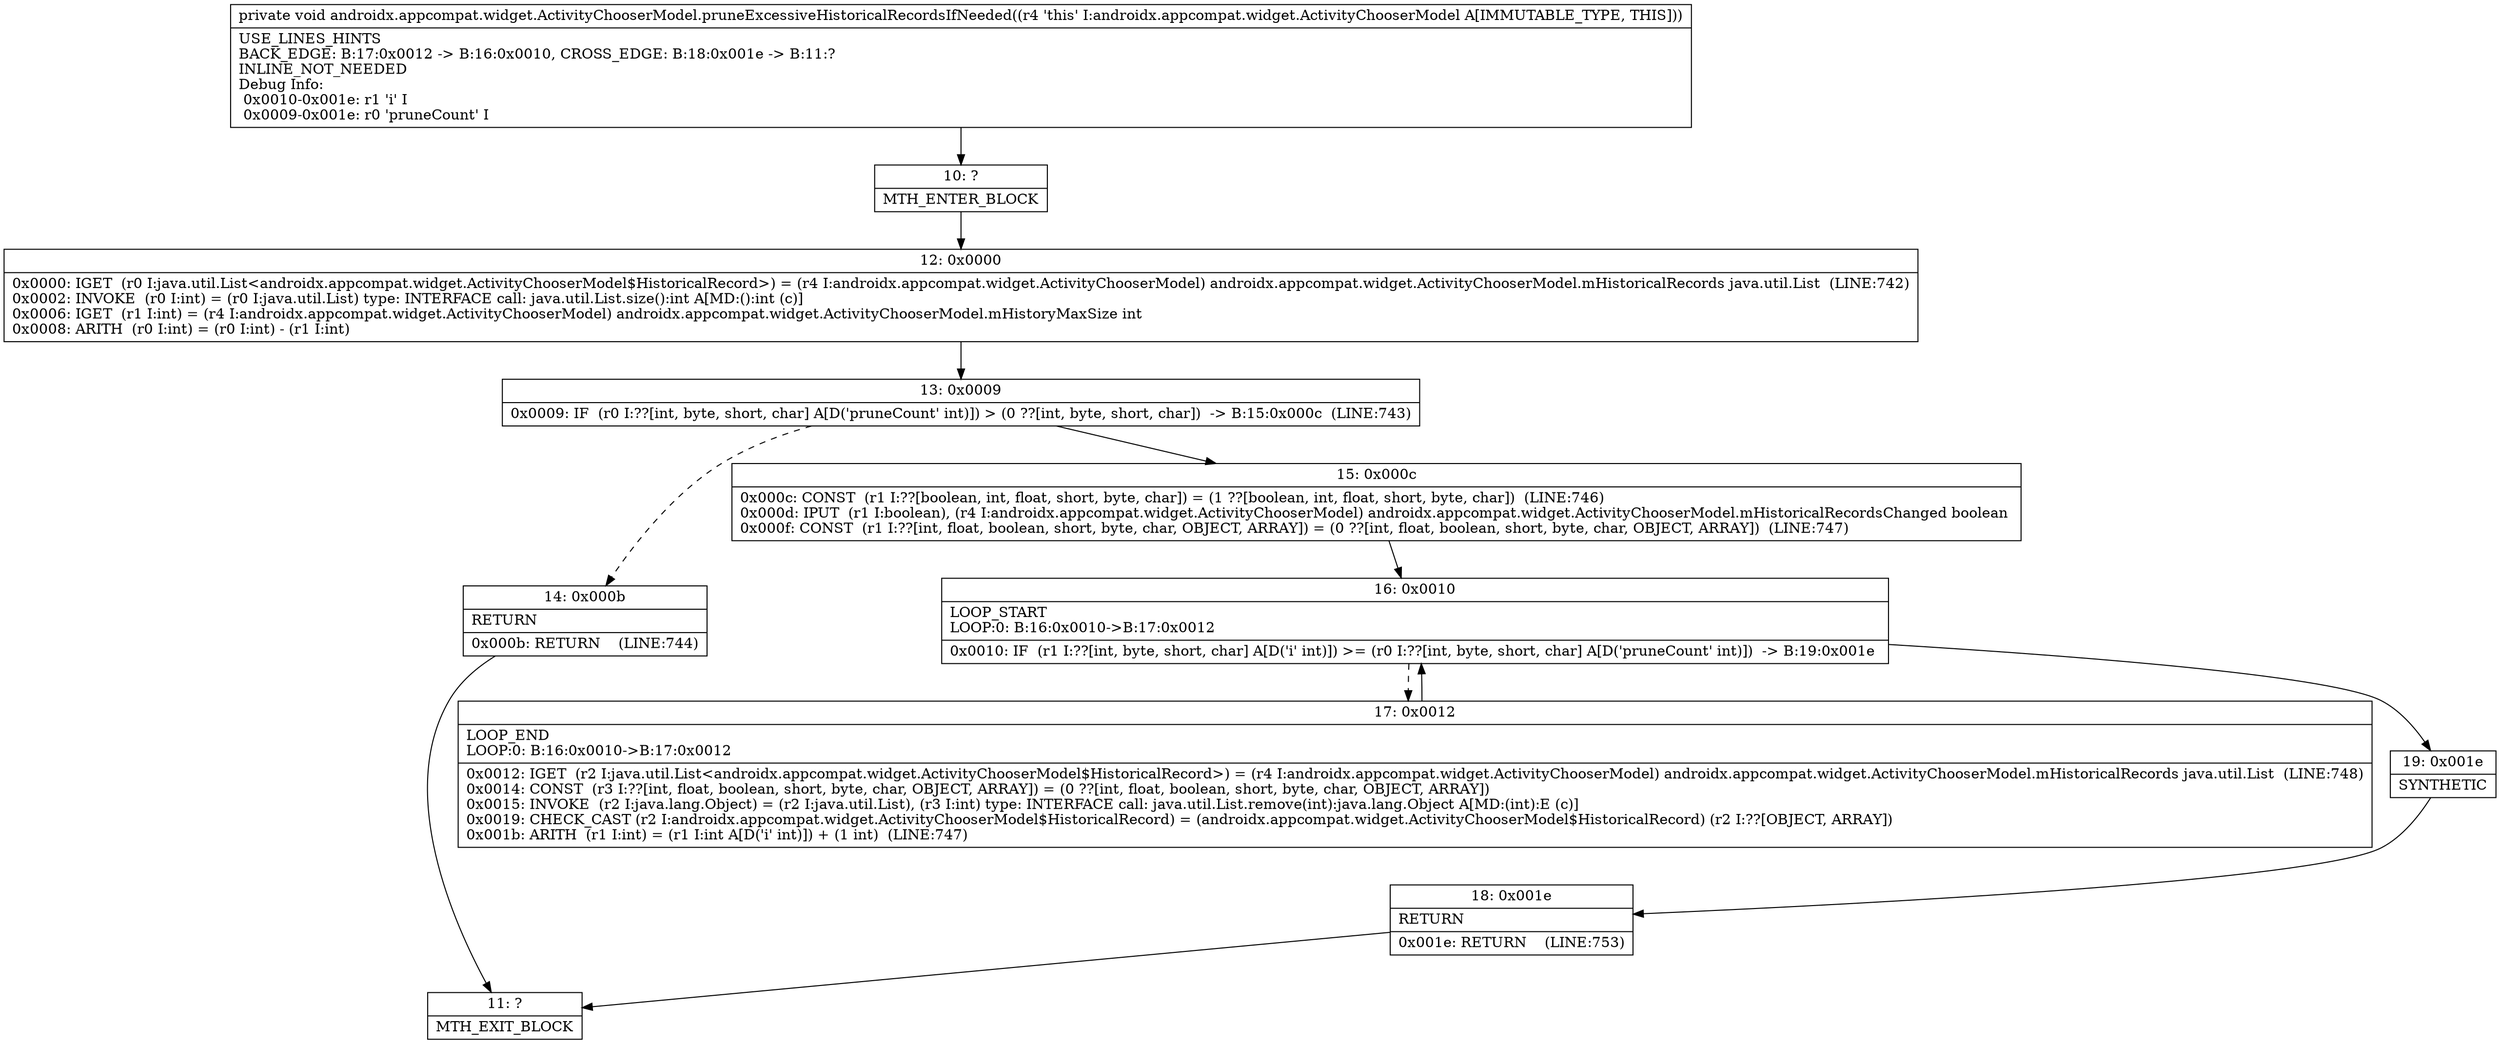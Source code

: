 digraph "CFG forandroidx.appcompat.widget.ActivityChooserModel.pruneExcessiveHistoricalRecordsIfNeeded()V" {
Node_10 [shape=record,label="{10\:\ ?|MTH_ENTER_BLOCK\l}"];
Node_12 [shape=record,label="{12\:\ 0x0000|0x0000: IGET  (r0 I:java.util.List\<androidx.appcompat.widget.ActivityChooserModel$HistoricalRecord\>) = (r4 I:androidx.appcompat.widget.ActivityChooserModel) androidx.appcompat.widget.ActivityChooserModel.mHistoricalRecords java.util.List  (LINE:742)\l0x0002: INVOKE  (r0 I:int) = (r0 I:java.util.List) type: INTERFACE call: java.util.List.size():int A[MD:():int (c)]\l0x0006: IGET  (r1 I:int) = (r4 I:androidx.appcompat.widget.ActivityChooserModel) androidx.appcompat.widget.ActivityChooserModel.mHistoryMaxSize int \l0x0008: ARITH  (r0 I:int) = (r0 I:int) \- (r1 I:int) \l}"];
Node_13 [shape=record,label="{13\:\ 0x0009|0x0009: IF  (r0 I:??[int, byte, short, char] A[D('pruneCount' int)]) \> (0 ??[int, byte, short, char])  \-\> B:15:0x000c  (LINE:743)\l}"];
Node_14 [shape=record,label="{14\:\ 0x000b|RETURN\l|0x000b: RETURN    (LINE:744)\l}"];
Node_11 [shape=record,label="{11\:\ ?|MTH_EXIT_BLOCK\l}"];
Node_15 [shape=record,label="{15\:\ 0x000c|0x000c: CONST  (r1 I:??[boolean, int, float, short, byte, char]) = (1 ??[boolean, int, float, short, byte, char])  (LINE:746)\l0x000d: IPUT  (r1 I:boolean), (r4 I:androidx.appcompat.widget.ActivityChooserModel) androidx.appcompat.widget.ActivityChooserModel.mHistoricalRecordsChanged boolean \l0x000f: CONST  (r1 I:??[int, float, boolean, short, byte, char, OBJECT, ARRAY]) = (0 ??[int, float, boolean, short, byte, char, OBJECT, ARRAY])  (LINE:747)\l}"];
Node_16 [shape=record,label="{16\:\ 0x0010|LOOP_START\lLOOP:0: B:16:0x0010\-\>B:17:0x0012\l|0x0010: IF  (r1 I:??[int, byte, short, char] A[D('i' int)]) \>= (r0 I:??[int, byte, short, char] A[D('pruneCount' int)])  \-\> B:19:0x001e \l}"];
Node_17 [shape=record,label="{17\:\ 0x0012|LOOP_END\lLOOP:0: B:16:0x0010\-\>B:17:0x0012\l|0x0012: IGET  (r2 I:java.util.List\<androidx.appcompat.widget.ActivityChooserModel$HistoricalRecord\>) = (r4 I:androidx.appcompat.widget.ActivityChooserModel) androidx.appcompat.widget.ActivityChooserModel.mHistoricalRecords java.util.List  (LINE:748)\l0x0014: CONST  (r3 I:??[int, float, boolean, short, byte, char, OBJECT, ARRAY]) = (0 ??[int, float, boolean, short, byte, char, OBJECT, ARRAY]) \l0x0015: INVOKE  (r2 I:java.lang.Object) = (r2 I:java.util.List), (r3 I:int) type: INTERFACE call: java.util.List.remove(int):java.lang.Object A[MD:(int):E (c)]\l0x0019: CHECK_CAST (r2 I:androidx.appcompat.widget.ActivityChooserModel$HistoricalRecord) = (androidx.appcompat.widget.ActivityChooserModel$HistoricalRecord) (r2 I:??[OBJECT, ARRAY]) \l0x001b: ARITH  (r1 I:int) = (r1 I:int A[D('i' int)]) + (1 int)  (LINE:747)\l}"];
Node_19 [shape=record,label="{19\:\ 0x001e|SYNTHETIC\l}"];
Node_18 [shape=record,label="{18\:\ 0x001e|RETURN\l|0x001e: RETURN    (LINE:753)\l}"];
MethodNode[shape=record,label="{private void androidx.appcompat.widget.ActivityChooserModel.pruneExcessiveHistoricalRecordsIfNeeded((r4 'this' I:androidx.appcompat.widget.ActivityChooserModel A[IMMUTABLE_TYPE, THIS]))  | USE_LINES_HINTS\lBACK_EDGE: B:17:0x0012 \-\> B:16:0x0010, CROSS_EDGE: B:18:0x001e \-\> B:11:?\lINLINE_NOT_NEEDED\lDebug Info:\l  0x0010\-0x001e: r1 'i' I\l  0x0009\-0x001e: r0 'pruneCount' I\l}"];
MethodNode -> Node_10;Node_10 -> Node_12;
Node_12 -> Node_13;
Node_13 -> Node_14[style=dashed];
Node_13 -> Node_15;
Node_14 -> Node_11;
Node_15 -> Node_16;
Node_16 -> Node_17[style=dashed];
Node_16 -> Node_19;
Node_17 -> Node_16;
Node_19 -> Node_18;
Node_18 -> Node_11;
}

